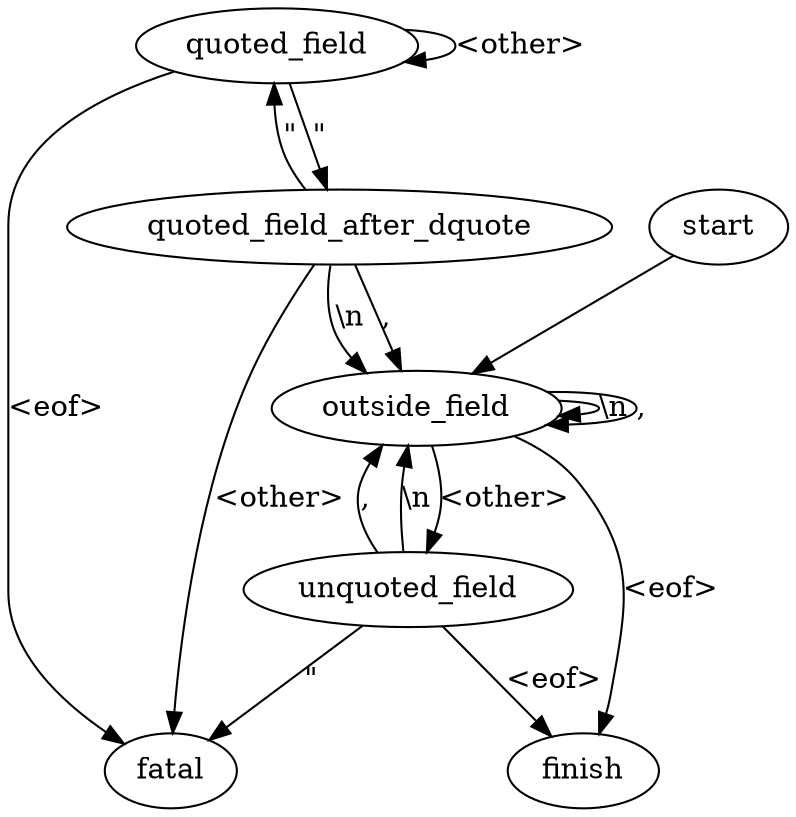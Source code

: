 digraph {
        start -> outside_field;

        outside_field -> outside_field [label="\\n"];
        outside_field -> outside_field [label=","];
        outside_field -> finish [label="<eof>"];
        outside_field -> unquoted_field [label="<other>"];

        unquoted_field -> outside_field [label=","];
        unquoted_field -> outside_field [label="\\n"];
        unquoted_field -> finish [label="<eof>"];
        unquoted_field -> fatal [label="\""];

        quoted_field -> quoted_field [label="<other>"];
        quoted_field -> quoted_field_after_dquote [label="\""];
        quoted_field -> fatal [label="<eof>"];

        quoted_field_after_dquote -> quoted_field [label="\""];
        quoted_field_after_dquote -> outside_field [label=","];
        quoted_field_after_dquote -> outside_field [label="\\n"];
        quoted_field_after_dquote -> fatal [label="<other>"];
 }